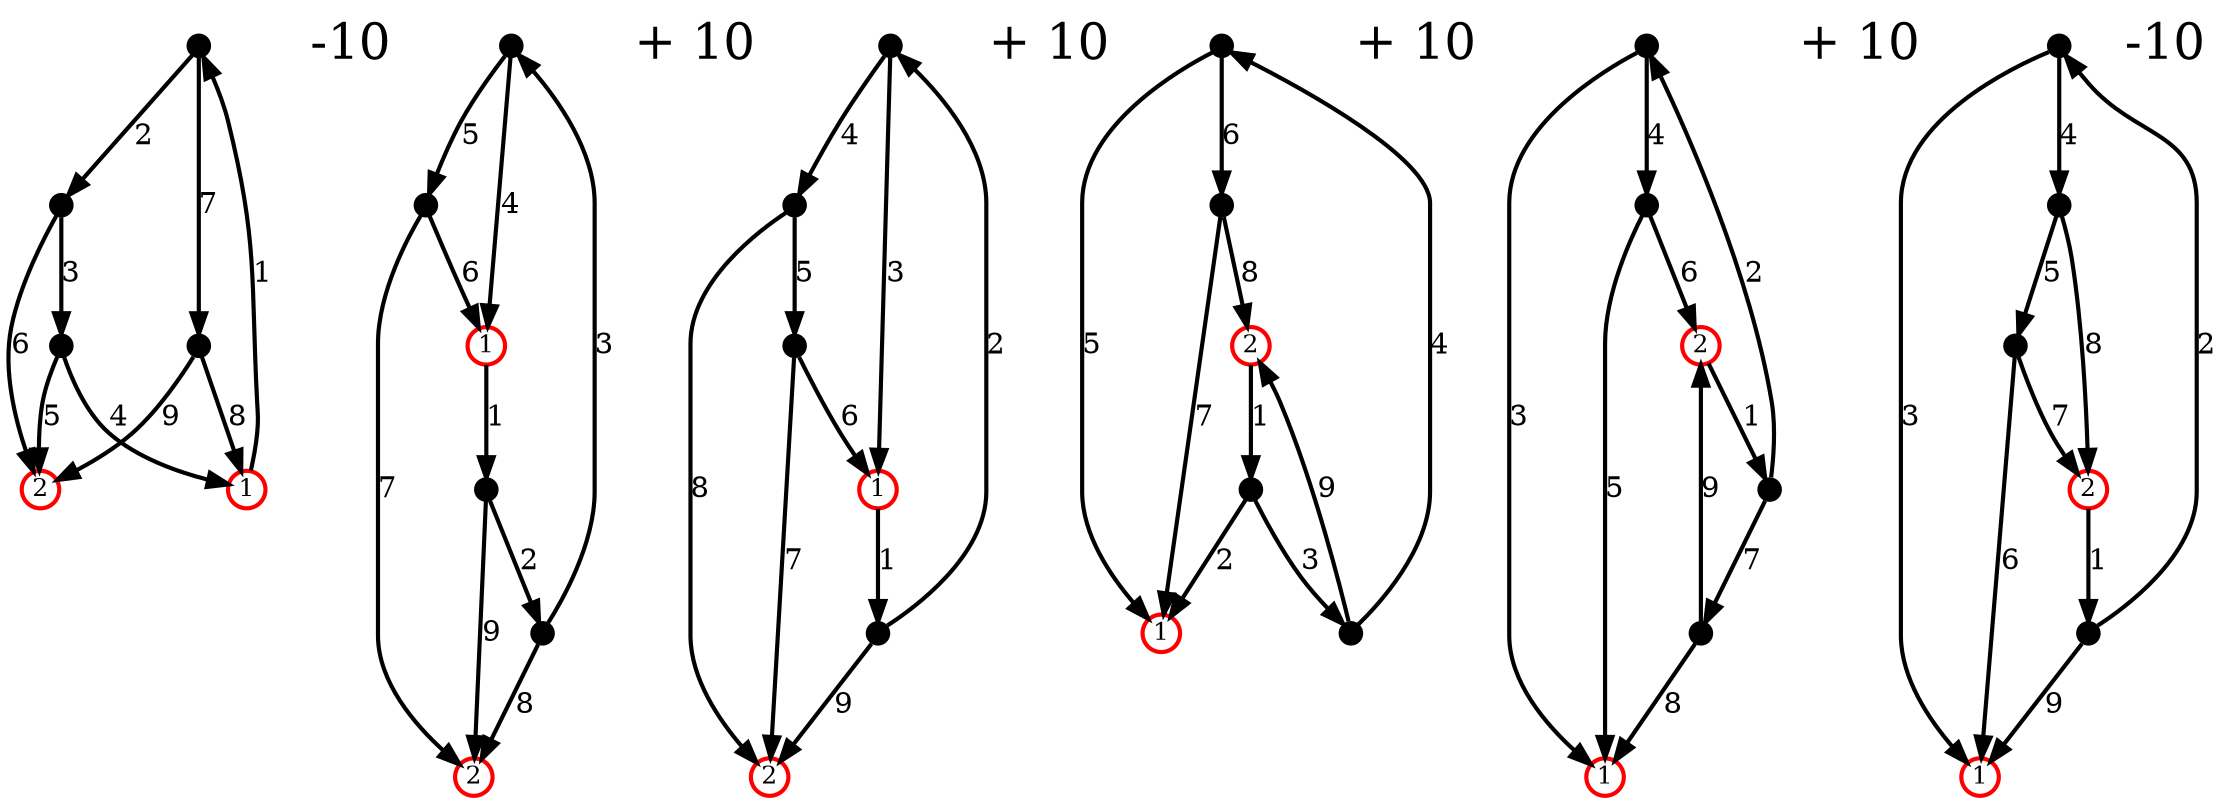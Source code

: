 digraph  {
0 [pos="100,0", shape=point, width="0.15pt"];
1 [color="#ff0000", extNr=1, fixedsize=True, fontsize="12pt", label=1, penwidth="2pt", pos="49,86", shape=circle, width="0.25pt"];
2 [pos="-50,86", shape=point, width="0.15pt"];
3 [pos="-99,0", shape=point, width="0.15pt"];
4 [color="#ff0000", extNr=2, fixedsize=True, fontsize="12pt", label=2, penwidth="2pt", pos="-49,-86", shape=circle, width="0.25pt"];
5 [pos="49,-86", shape=point, width="0.15pt"];
6 [fontsize="24pt", label="-10", pos="-145,0", shape=plaintext];
7 [pos="400,0", shape=point, width="0.15pt"];
8 [color="#ff0000", extNr=1, fixedsize=True, fontsize="12pt", label=1, penwidth="2pt", pos="349,86", shape=circle, width="0.25pt"];
9 [pos="249,86", shape=point, width="0.15pt"];
10 [pos="200,0", shape=point, width="0.15pt"];
11 [color="#ff0000", extNr=2, fixedsize=True, fontsize="12pt", label=2, penwidth="2pt", pos="250,-86", shape=circle, width="0.25pt"];
12 [pos="349,-86", shape=point, width="0.15pt"];
13 [fontsize="24pt", label="+ 10", pos="155,0", shape=plaintext];
14 [pos="700,0", shape=point, width="0.15pt"];
15 [color="#ff0000", extNr=1, fixedsize=True, fontsize="12pt", label=1, penwidth="2pt", pos="649,86", shape=circle, width="0.25pt"];
16 [pos="549,86", shape=point, width="0.15pt"];
17 [pos="500,0", shape=point, width="0.15pt"];
18 [color="#ff0000", extNr=2, fixedsize=True, fontsize="12pt", label=2, penwidth="2pt", pos="550,-86", shape=circle, width="0.25pt"];
19 [pos="649,-86", shape=point, width="0.15pt"];
20 [fontsize="24pt", label="+ 10", pos="455,0", shape=plaintext];
21 [pos="1000,0", shape=point, width="0.15pt"];
22 [color="#ff0000", extNr=1, fixedsize=True, fontsize="12pt", label=1, penwidth="2pt", pos="949,86", shape=circle, width="0.25pt"];
23 [pos="849,86", shape=point, width="0.15pt"];
24 [pos="800,0", shape=point, width="0.15pt"];
25 [color="#ff0000", extNr=2, fixedsize=True, fontsize="12pt", label=2, penwidth="2pt", pos="850,-86", shape=circle, width="0.25pt"];
26 [pos="949,-86", shape=point, width="0.15pt"];
27 [fontsize="24pt", label="+ 10", pos="755,0", shape=plaintext];
28 [pos="1300,0", shape=point, width="0.15pt"];
29 [color="#ff0000", extNr=1, fixedsize=True, fontsize="12pt", label=1, penwidth="2pt", pos="1249,86", shape=circle, width="0.25pt"];
30 [pos="1149,86", shape=point, width="0.15pt"];
31 [pos="1100,0", shape=point, width="0.15pt"];
32 [color="#ff0000", extNr=2, fixedsize=True, fontsize="12pt", label=2, penwidth="2pt", pos="1150,-86", shape=circle, width="0.25pt"];
33 [pos="1249,-86", shape=point, width="0.15pt"];
34 [fontsize="24pt", label="+ 10", pos="1055,0", shape=plaintext];
35 [pos="100,-299", shape=point, width="0.15pt"];
36 [color="#ff0000", extNr=1, fixedsize=True, fontsize="12pt", label=1, penwidth="2pt", pos="49,-213", shape=circle, width="0.25pt"];
37 [pos="-50,-213", shape=point, width="0.15pt"];
38 [pos="-99,-300", shape=point, width="0.15pt"];
39 [color="#ff0000", extNr=2, fixedsize=True, fontsize="12pt", label=2, penwidth="2pt", pos="-49,-386", shape=circle, width="0.25pt"];
40 [pos="49,-386", shape=point, width="0.15pt"];
"5coef" [fontsize="24pt", label="-10", pos="-145,-300", shape=plaintext];
0 -> 5  [key=0, label=7, order=7, penwidth="2.0"];
0 -> 3  [key=0, label=2, order=2, penwidth="2.0"];
1 -> 0  [key=0, label=1, order=1, penwidth="2.0"];
2 -> 1  [key=0, label=4, order=4, penwidth="2.0"];
2 -> 4  [key=0, label=5, order=5, penwidth="2.0"];
3 -> 2  [key=0, label=3, order=3, penwidth="2.0"];
3 -> 4  [key=0, label=6, order=6, penwidth="2.0"];
5 -> 1  [key=0, label=8, order=8, penwidth="2.0"];
5 -> 4  [key=0, label=9, order=9, penwidth="2.0"];
7 -> 8  [key=0, label=4, order=4, penwidth="2.0"];
7 -> 12  [key=0, label=5, order=5, penwidth="2.0"];
8 -> 9  [key=0, label=1, order=1, penwidth="2.0"];
9 -> 10  [key=0, label=2, order=2, penwidth="2.0"];
9 -> 11  [key=0, label=9, order=9, penwidth="2.0"];
10 -> 7  [key=0, label=3, order=3, penwidth="2.0"];
10 -> 11  [key=0, label=8, order=8, penwidth="2.0"];
12 -> 8  [key=0, label=6, order=6, penwidth="2.0"];
12 -> 11  [key=0, label=7, order=7, penwidth="2.0"];
14 -> 15  [key=0, label=3, order=3, penwidth="2.0"];
14 -> 17  [key=0, label=4, order=4, penwidth="2.0"];
15 -> 19  [key=0, label=1, order=1, penwidth="2.0"];
16 -> 15  [key=0, label=6, order=6, penwidth="2.0"];
16 -> 18  [key=0, label=7, order=7, penwidth="2.0"];
17 -> 16  [key=0, label=5, order=5, penwidth="2.0"];
17 -> 18  [key=0, label=8, order=8, penwidth="2.0"];
19 -> 14  [key=0, label=2, order=2, penwidth="2.0"];
19 -> 18  [key=0, label=9, order=9, penwidth="2.0"];
21 -> 22  [key=0, label=5, order=5, penwidth="2.0"];
21 -> 26  [key=0, label=6, order=6, penwidth="2.0"];
23 -> 22  [key=0, label=2, order=2, penwidth="2.0"];
23 -> 24  [key=0, label=3, order=3, penwidth="2.0"];
24 -> 21  [key=0, label=4, order=4, penwidth="2.0"];
24 -> 25  [key=0, label=9, order=9, penwidth="2.0"];
25 -> 23  [key=0, label=1, order=1, penwidth="2.0"];
26 -> 22  [key=0, label=7, order=7, penwidth="2.0"];
26 -> 25  [key=0, label=8, order=8, penwidth="2.0"];
28 -> 29  [key=0, label=3, order=3, penwidth="2.0"];
28 -> 33  [key=0, label=4, order=4, penwidth="2.0"];
30 -> 29  [key=0, label=8, order=8, penwidth="2.0"];
30 -> 32  [key=0, label=9, order=9, penwidth="2.0"];
31 -> 28  [key=0, label=2, order=2, penwidth="2.0"];
31 -> 30  [key=0, label=7, order=7, penwidth="2.0"];
32 -> 31  [key=0, label=1, order=1, penwidth="2.0"];
33 -> 29  [key=0, label=5, order=5, penwidth="2.0"];
33 -> 32  [key=0, label=6, order=6, penwidth="2.0"];
35 -> 36  [key=0, label=3, order=3, penwidth="2.0"];
35 -> 38  [key=0, label=4, order=4, penwidth="2.0"];
37 -> 36  [key=0, label=6, order=6, penwidth="2.0"];
37 -> 39  [key=0, label=7, order=7, penwidth="2.0"];
38 -> 37  [key=0, label=5, order=5, penwidth="2.0"];
38 -> 39  [key=0, label=8, order=8, penwidth="2.0"];
39 -> 40  [key=0, label=1, order=1, penwidth="2.0"];
40 -> 35  [key=0, label=2, order=2, penwidth="2.0"];
40 -> 36  [key=0, label=9, order=9, penwidth="2.0"];
}
